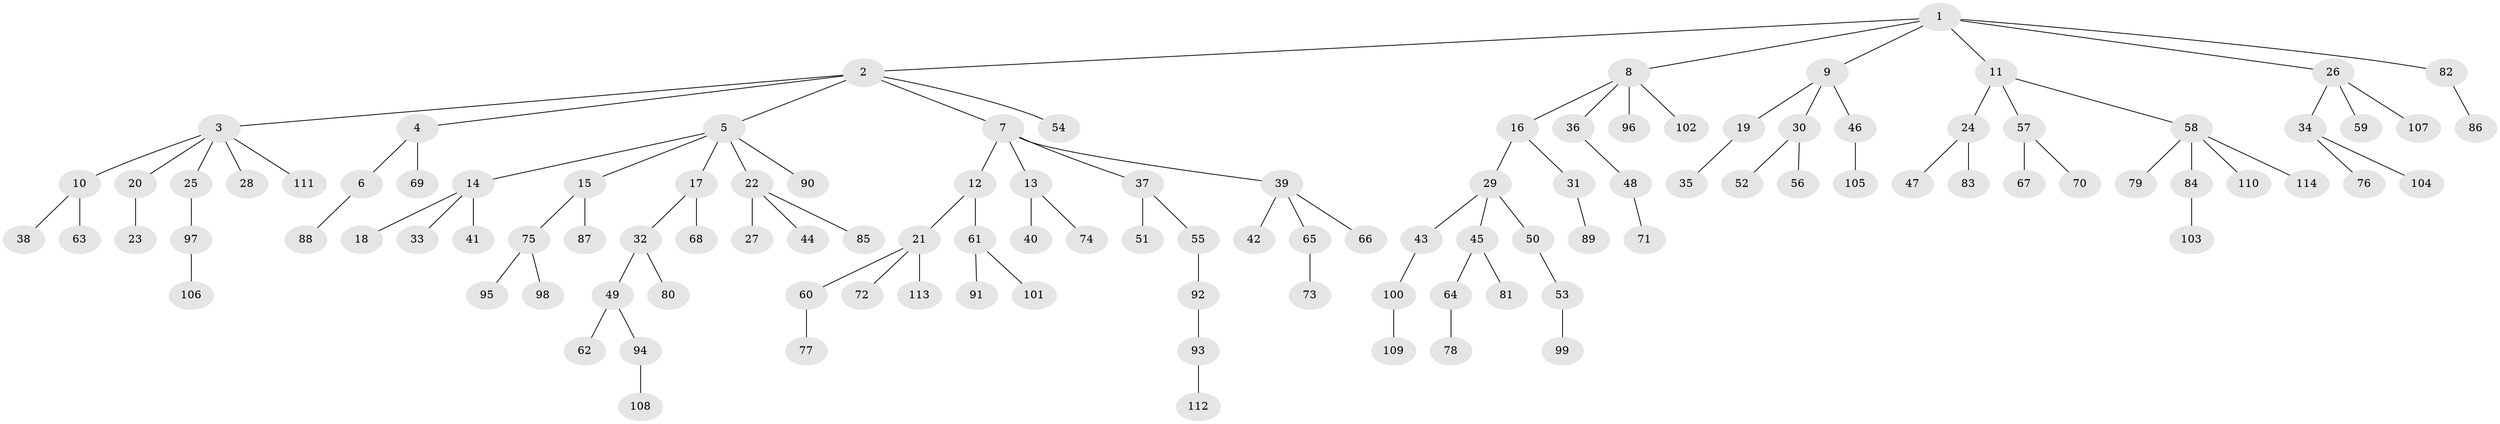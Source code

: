 // Generated by graph-tools (version 1.1) at 2025/11/02/27/25 16:11:28]
// undirected, 114 vertices, 113 edges
graph export_dot {
graph [start="1"]
  node [color=gray90,style=filled];
  1;
  2;
  3;
  4;
  5;
  6;
  7;
  8;
  9;
  10;
  11;
  12;
  13;
  14;
  15;
  16;
  17;
  18;
  19;
  20;
  21;
  22;
  23;
  24;
  25;
  26;
  27;
  28;
  29;
  30;
  31;
  32;
  33;
  34;
  35;
  36;
  37;
  38;
  39;
  40;
  41;
  42;
  43;
  44;
  45;
  46;
  47;
  48;
  49;
  50;
  51;
  52;
  53;
  54;
  55;
  56;
  57;
  58;
  59;
  60;
  61;
  62;
  63;
  64;
  65;
  66;
  67;
  68;
  69;
  70;
  71;
  72;
  73;
  74;
  75;
  76;
  77;
  78;
  79;
  80;
  81;
  82;
  83;
  84;
  85;
  86;
  87;
  88;
  89;
  90;
  91;
  92;
  93;
  94;
  95;
  96;
  97;
  98;
  99;
  100;
  101;
  102;
  103;
  104;
  105;
  106;
  107;
  108;
  109;
  110;
  111;
  112;
  113;
  114;
  1 -- 2;
  1 -- 8;
  1 -- 9;
  1 -- 11;
  1 -- 26;
  1 -- 82;
  2 -- 3;
  2 -- 4;
  2 -- 5;
  2 -- 7;
  2 -- 54;
  3 -- 10;
  3 -- 20;
  3 -- 25;
  3 -- 28;
  3 -- 111;
  4 -- 6;
  4 -- 69;
  5 -- 14;
  5 -- 15;
  5 -- 17;
  5 -- 22;
  5 -- 90;
  6 -- 88;
  7 -- 12;
  7 -- 13;
  7 -- 37;
  7 -- 39;
  8 -- 16;
  8 -- 36;
  8 -- 96;
  8 -- 102;
  9 -- 19;
  9 -- 30;
  9 -- 46;
  10 -- 38;
  10 -- 63;
  11 -- 24;
  11 -- 57;
  11 -- 58;
  12 -- 21;
  12 -- 61;
  13 -- 40;
  13 -- 74;
  14 -- 18;
  14 -- 33;
  14 -- 41;
  15 -- 75;
  15 -- 87;
  16 -- 29;
  16 -- 31;
  17 -- 32;
  17 -- 68;
  19 -- 35;
  20 -- 23;
  21 -- 60;
  21 -- 72;
  21 -- 113;
  22 -- 27;
  22 -- 44;
  22 -- 85;
  24 -- 47;
  24 -- 83;
  25 -- 97;
  26 -- 34;
  26 -- 59;
  26 -- 107;
  29 -- 43;
  29 -- 45;
  29 -- 50;
  30 -- 52;
  30 -- 56;
  31 -- 89;
  32 -- 49;
  32 -- 80;
  34 -- 76;
  34 -- 104;
  36 -- 48;
  37 -- 51;
  37 -- 55;
  39 -- 42;
  39 -- 65;
  39 -- 66;
  43 -- 100;
  45 -- 64;
  45 -- 81;
  46 -- 105;
  48 -- 71;
  49 -- 62;
  49 -- 94;
  50 -- 53;
  53 -- 99;
  55 -- 92;
  57 -- 67;
  57 -- 70;
  58 -- 79;
  58 -- 84;
  58 -- 110;
  58 -- 114;
  60 -- 77;
  61 -- 91;
  61 -- 101;
  64 -- 78;
  65 -- 73;
  75 -- 95;
  75 -- 98;
  82 -- 86;
  84 -- 103;
  92 -- 93;
  93 -- 112;
  94 -- 108;
  97 -- 106;
  100 -- 109;
}
